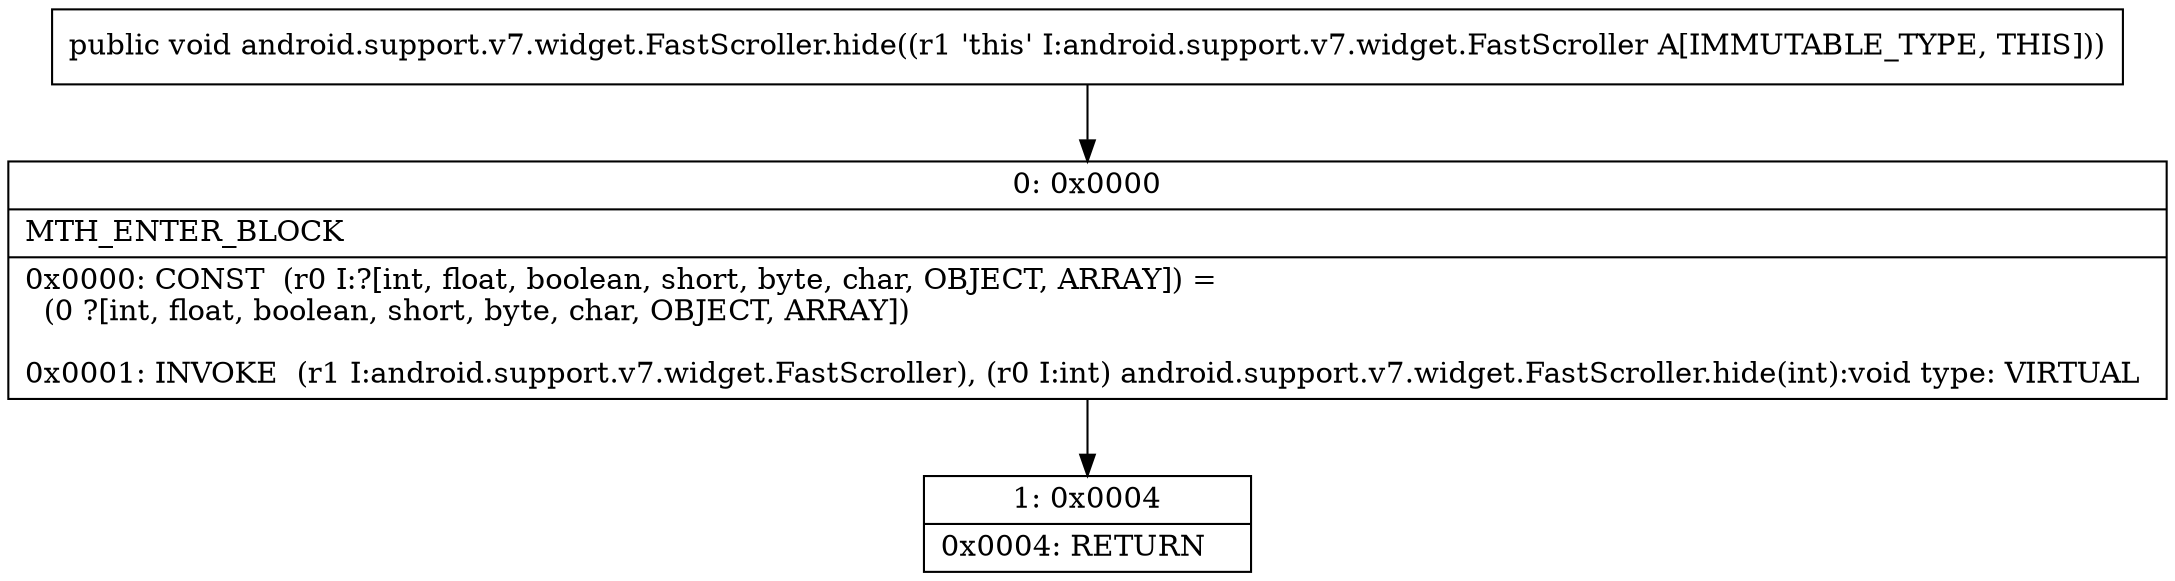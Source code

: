 digraph "CFG forandroid.support.v7.widget.FastScroller.hide()V" {
Node_0 [shape=record,label="{0\:\ 0x0000|MTH_ENTER_BLOCK\l|0x0000: CONST  (r0 I:?[int, float, boolean, short, byte, char, OBJECT, ARRAY]) = \l  (0 ?[int, float, boolean, short, byte, char, OBJECT, ARRAY])\l \l0x0001: INVOKE  (r1 I:android.support.v7.widget.FastScroller), (r0 I:int) android.support.v7.widget.FastScroller.hide(int):void type: VIRTUAL \l}"];
Node_1 [shape=record,label="{1\:\ 0x0004|0x0004: RETURN   \l}"];
MethodNode[shape=record,label="{public void android.support.v7.widget.FastScroller.hide((r1 'this' I:android.support.v7.widget.FastScroller A[IMMUTABLE_TYPE, THIS])) }"];
MethodNode -> Node_0;
Node_0 -> Node_1;
}


